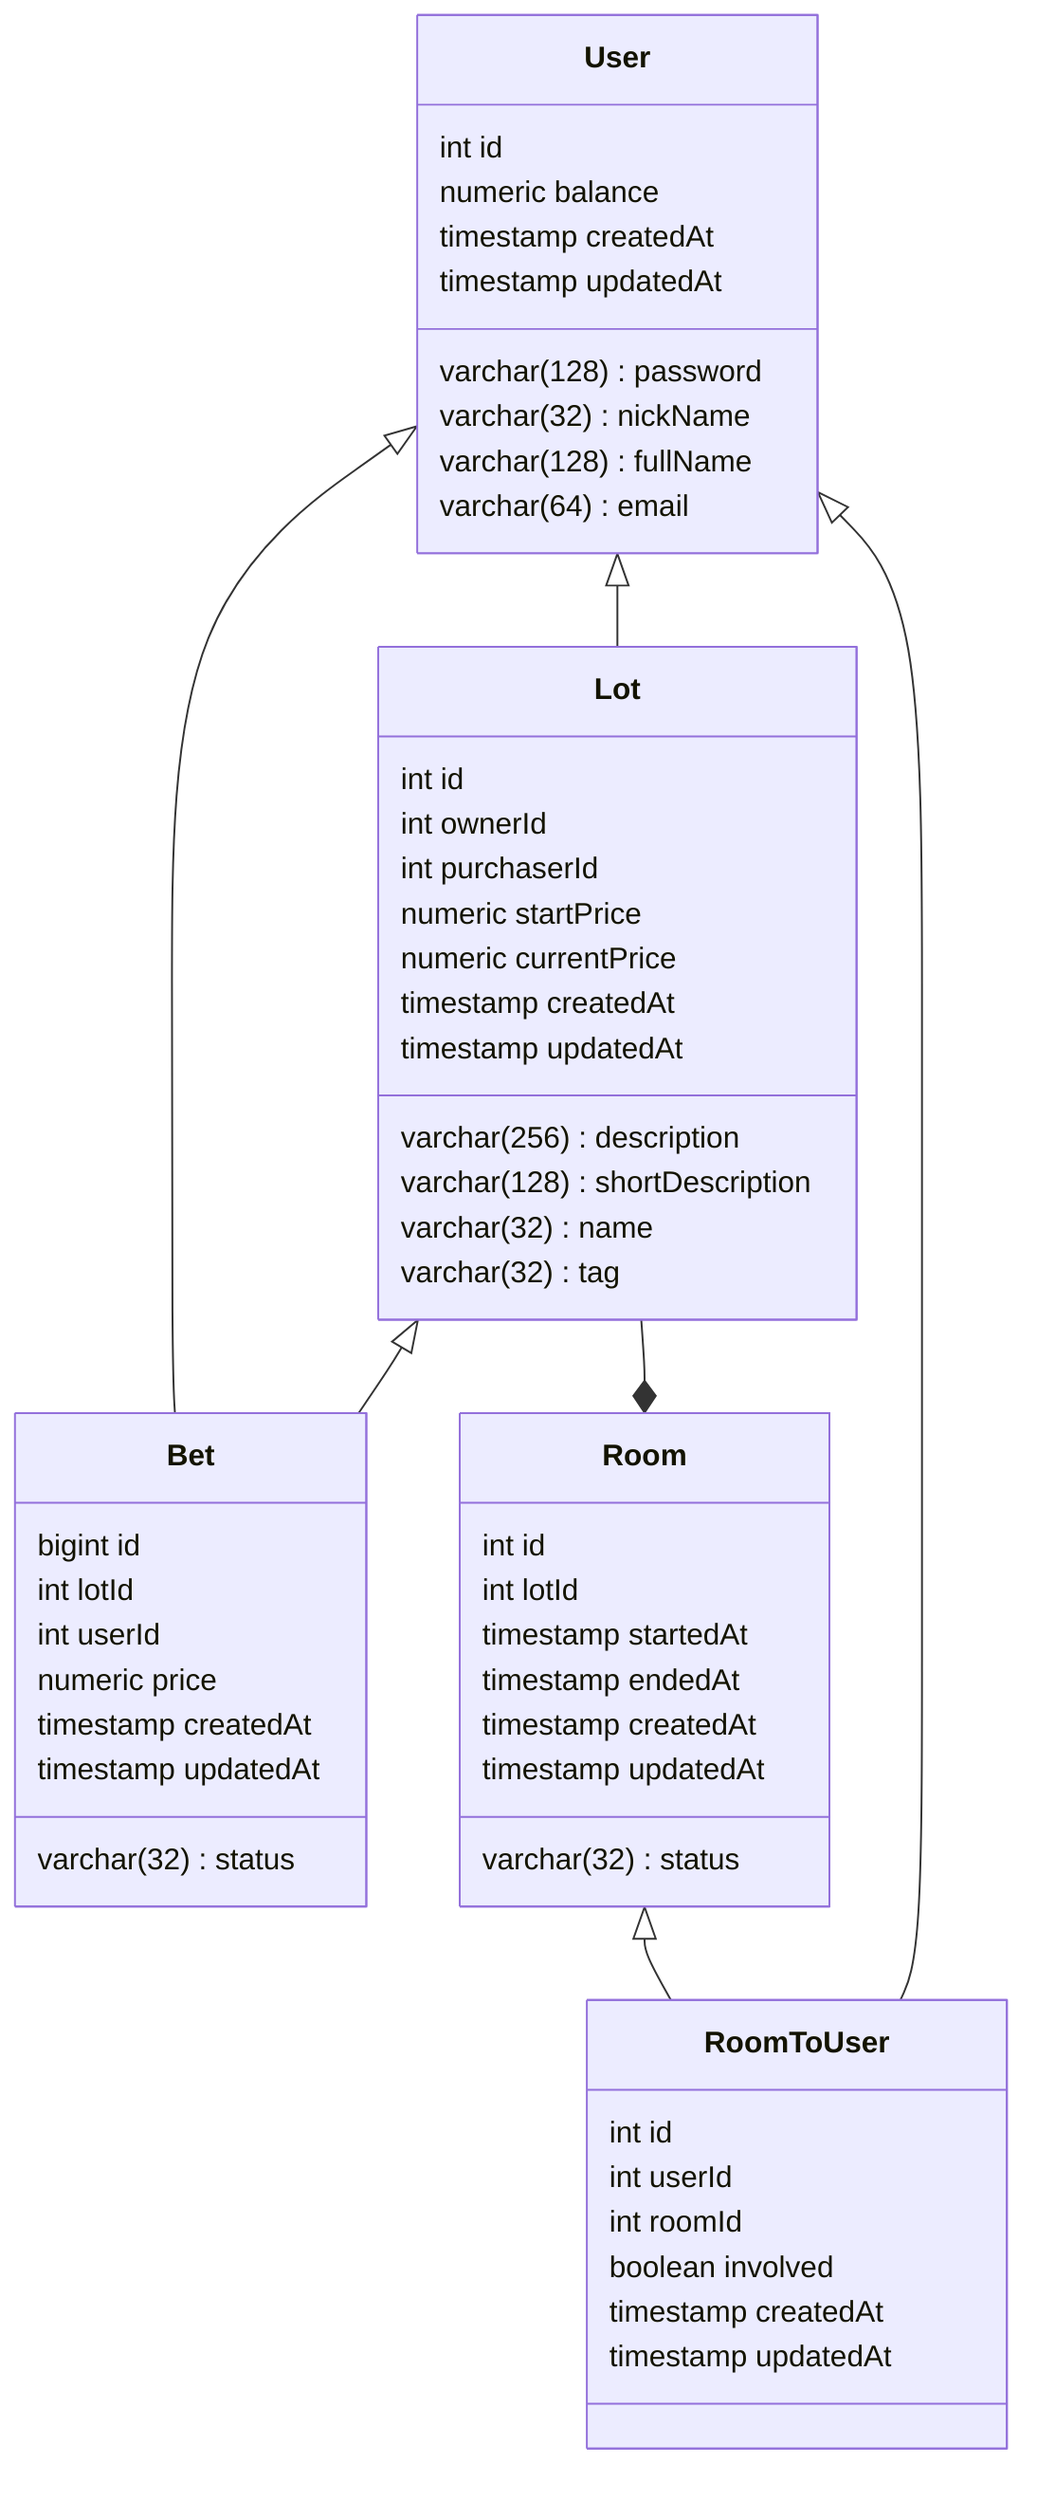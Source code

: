 classDiagram
User <|-- Lot

Lot <|-- Bet
User <|--  Bet

Lot --* Room

User <|-- RoomToUser
Room <|-- RoomToUser
User : int id
User : varchar(128) password
User : numeric balance
User : varchar(32) nickName
User : varchar(128) fullName
User : varchar(64) email
User : timestamp createdAt
User : timestamp updatedAt

Lot : int id
Lot : int ownerId
Lot : int purchaserId
Lot : varchar(256) description
Lot : varchar(128) shortDescription
Lot : varchar(32) name
Lot : numeric startPrice
Lot : numeric currentPrice
Lot : varchar(32) tag
Lot : timestamp createdAt
Lot : timestamp updatedAt

Bet : bigint id
Bet : int lotId
Bet : int userId
Bet : varchar(32) status
Bet : numeric price
Bet : timestamp createdAt
Bet : timestamp updatedAt

Room : int id
Room : int lotId
Room : varchar(32) status
Room : timestamp startedAt
Room : timestamp endedAt
Room : timestamp createdAt
Room : timestamp updatedAt

RoomToUser: int id
RoomToUser : int userId
RoomToUser : int roomId
RoomToUser : boolean involved
RoomToUser : timestamp createdAt
RoomToUser : timestamp updatedAt